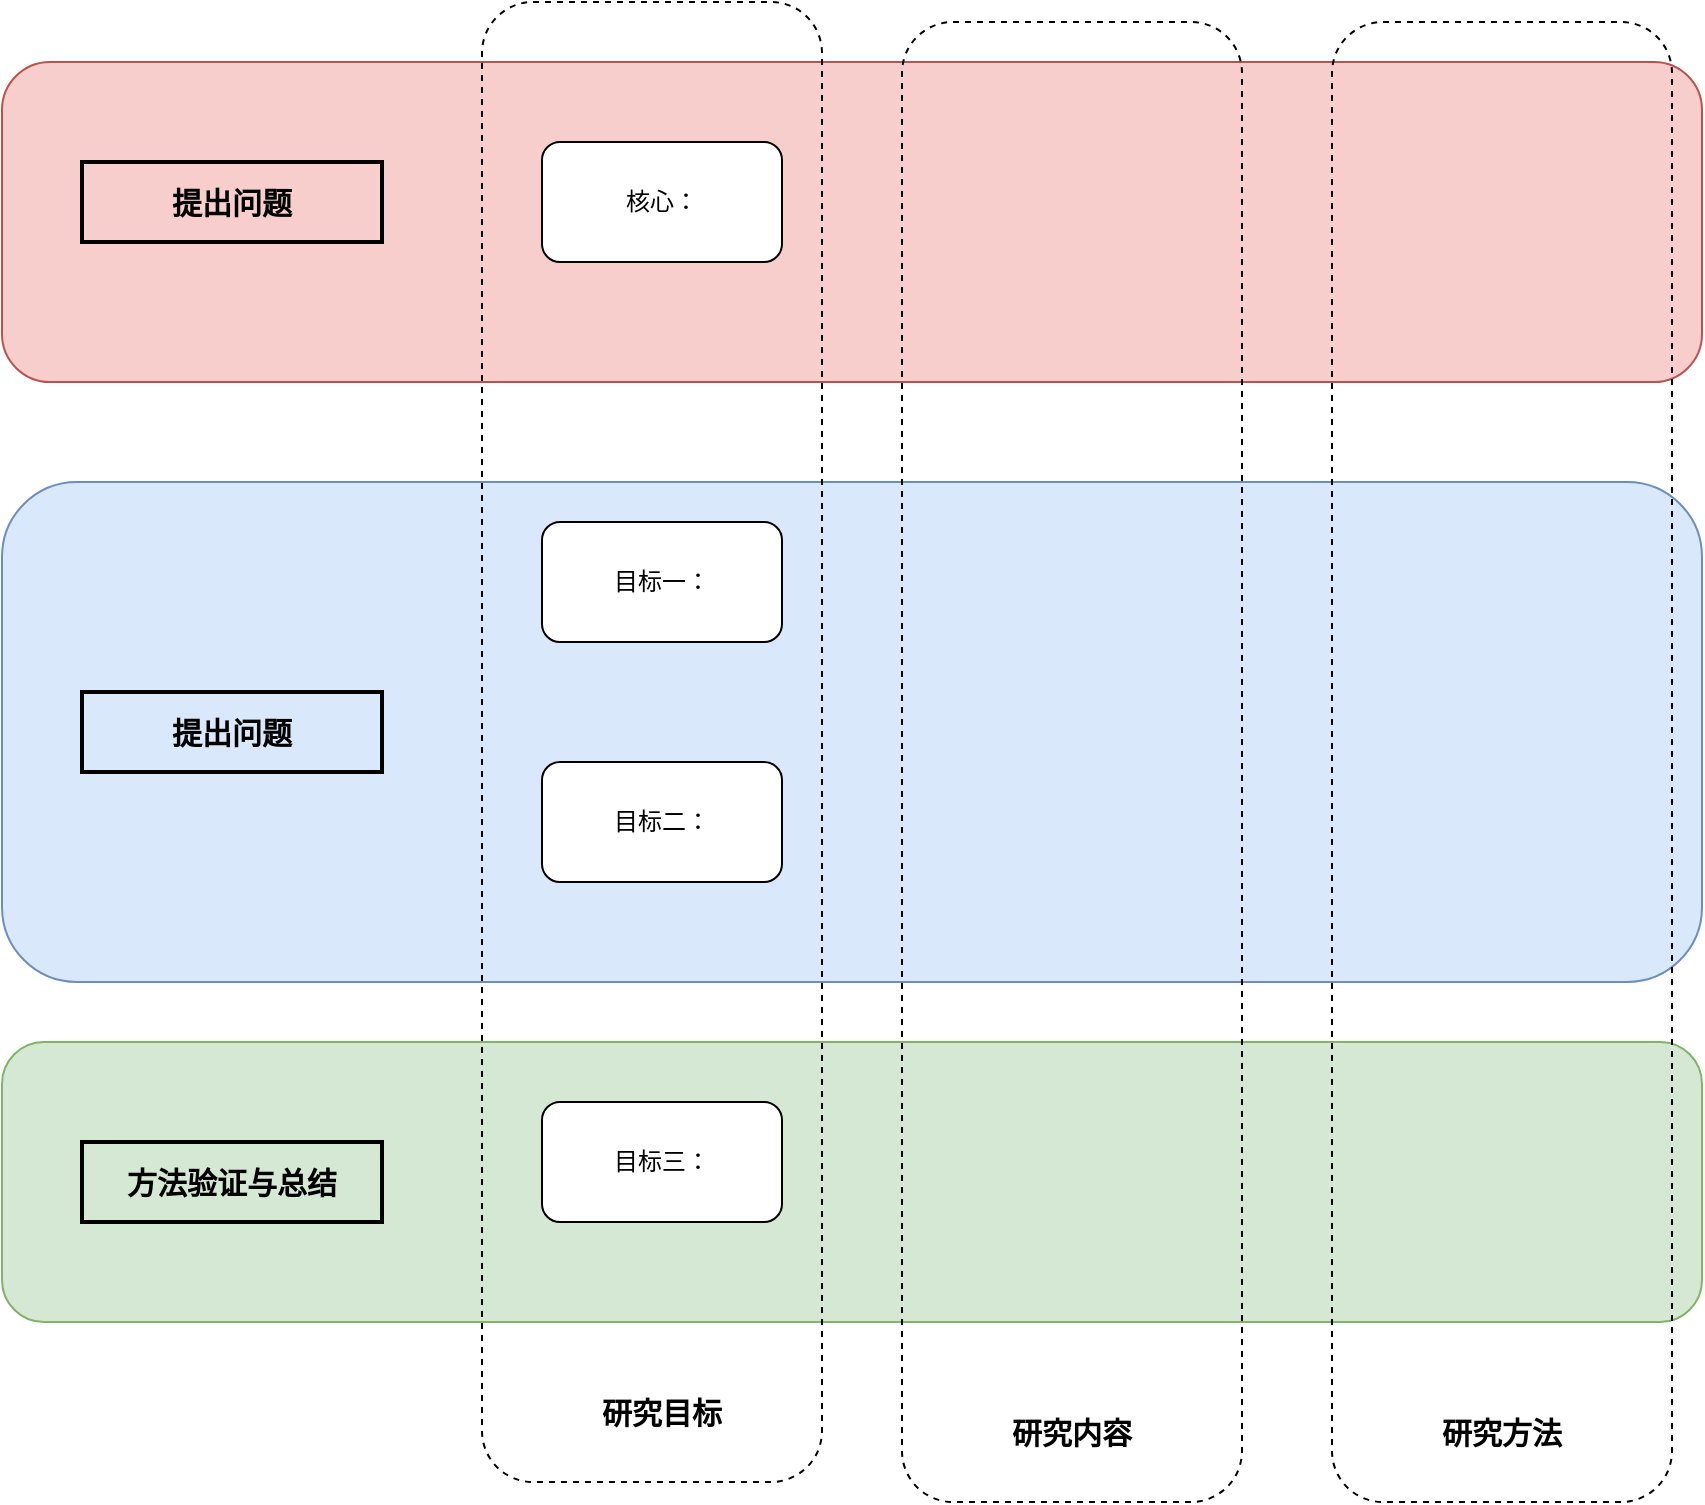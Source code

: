 <mxfile version="22.1.21" type="github">
  <diagram id="6I0OCvxSQrVGMHxT2VVA" name="Page-1">
    <mxGraphModel dx="1562" dy="861" grid="1" gridSize="10" guides="1" tooltips="1" connect="1" arrows="1" fold="1" page="1" pageScale="1" pageWidth="850" pageHeight="1100" math="0" shadow="0">
      <root>
        <mxCell id="0" />
        <mxCell id="1" parent="0" />
        <mxCell id="VlUCXaoxYk9hjqGgWemj-1" value="" style="rounded=1;whiteSpace=wrap;html=1;fillColor=#f8cecc;strokeColor=#b85450;" vertex="1" parent="1">
          <mxGeometry x="430" y="140" width="850" height="160" as="geometry" />
        </mxCell>
        <mxCell id="VlUCXaoxYk9hjqGgWemj-2" value="" style="rounded=1;whiteSpace=wrap;html=1;fillColor=#dae8fc;strokeColor=#6c8ebf;" vertex="1" parent="1">
          <mxGeometry x="430" y="350" width="850" height="250" as="geometry" />
        </mxCell>
        <mxCell id="VlUCXaoxYk9hjqGgWemj-3" value="" style="rounded=1;whiteSpace=wrap;html=1;fillColor=#d5e8d4;strokeColor=#82b366;" vertex="1" parent="1">
          <mxGeometry x="430" y="630" width="850" height="140" as="geometry" />
        </mxCell>
        <mxCell id="VlUCXaoxYk9hjqGgWemj-12" value="&lt;b&gt;&lt;font style=&quot;font-size: 15px;&quot;&gt;提出问题&lt;/font&gt;&lt;/b&gt;" style="rounded=0;whiteSpace=wrap;html=1;fillColor=none;strokeWidth=2;" vertex="1" parent="1">
          <mxGeometry x="470" y="190" width="150" height="40" as="geometry" />
        </mxCell>
        <mxCell id="VlUCXaoxYk9hjqGgWemj-13" value="&lt;b&gt;&lt;font style=&quot;font-size: 15px;&quot;&gt;提出问题&lt;/font&gt;&lt;/b&gt;" style="rounded=0;whiteSpace=wrap;html=1;fillColor=none;strokeWidth=2;" vertex="1" parent="1">
          <mxGeometry x="470" y="455" width="150" height="40" as="geometry" />
        </mxCell>
        <mxCell id="VlUCXaoxYk9hjqGgWemj-14" value="&lt;b&gt;&lt;font style=&quot;font-size: 15px;&quot;&gt;方法验证与总结&lt;/font&gt;&lt;/b&gt;" style="rounded=0;whiteSpace=wrap;html=1;fillColor=none;strokeWidth=2;" vertex="1" parent="1">
          <mxGeometry x="470" y="680" width="150" height="40" as="geometry" />
        </mxCell>
        <mxCell id="VlUCXaoxYk9hjqGgWemj-15" value="核心：" style="rounded=1;whiteSpace=wrap;html=1;" vertex="1" parent="1">
          <mxGeometry x="700" y="180" width="120" height="60" as="geometry" />
        </mxCell>
        <mxCell id="VlUCXaoxYk9hjqGgWemj-16" value="目标一：" style="rounded=1;whiteSpace=wrap;html=1;" vertex="1" parent="1">
          <mxGeometry x="700" y="370" width="120" height="60" as="geometry" />
        </mxCell>
        <mxCell id="VlUCXaoxYk9hjqGgWemj-17" value="目标二：" style="rounded=1;whiteSpace=wrap;html=1;" vertex="1" parent="1">
          <mxGeometry x="700" y="490" width="120" height="60" as="geometry" />
        </mxCell>
        <mxCell id="VlUCXaoxYk9hjqGgWemj-18" value="目标三：" style="rounded=1;whiteSpace=wrap;html=1;" vertex="1" parent="1">
          <mxGeometry x="700" y="660" width="120" height="60" as="geometry" />
        </mxCell>
        <mxCell id="VlUCXaoxYk9hjqGgWemj-19" value="" style="rounded=1;whiteSpace=wrap;html=1;fillColor=none;dashed=1;" vertex="1" parent="1">
          <mxGeometry x="670" y="110" width="170" height="740" as="geometry" />
        </mxCell>
        <mxCell id="VlUCXaoxYk9hjqGgWemj-20" value="&lt;b&gt;&lt;font style=&quot;font-size: 15px;&quot;&gt;研究目标&lt;/font&gt;&lt;/b&gt;" style="text;html=1;strokeColor=none;fillColor=none;align=center;verticalAlign=middle;whiteSpace=wrap;rounded=0;" vertex="1" parent="1">
          <mxGeometry x="710" y="800" width="100" height="30" as="geometry" />
        </mxCell>
        <mxCell id="VlUCXaoxYk9hjqGgWemj-22" value="" style="rounded=1;whiteSpace=wrap;html=1;fillColor=none;dashed=1;" vertex="1" parent="1">
          <mxGeometry x="880" y="120" width="170" height="740" as="geometry" />
        </mxCell>
        <mxCell id="VlUCXaoxYk9hjqGgWemj-21" value="&lt;b&gt;&lt;font style=&quot;font-size: 15px;&quot;&gt;研究内容&lt;/font&gt;&lt;/b&gt;" style="text;html=1;strokeColor=none;fillColor=none;align=center;verticalAlign=middle;whiteSpace=wrap;rounded=0;" vertex="1" parent="1">
          <mxGeometry x="915" y="810" width="100" height="30" as="geometry" />
        </mxCell>
        <mxCell id="VlUCXaoxYk9hjqGgWemj-24" value="" style="rounded=1;whiteSpace=wrap;html=1;fillColor=none;dashed=1;" vertex="1" parent="1">
          <mxGeometry x="1095" y="120" width="170" height="740" as="geometry" />
        </mxCell>
        <mxCell id="VlUCXaoxYk9hjqGgWemj-23" value="&lt;b&gt;&lt;font style=&quot;font-size: 15px;&quot;&gt;研究方法&lt;/font&gt;&lt;/b&gt;" style="text;html=1;strokeColor=none;fillColor=none;align=center;verticalAlign=middle;whiteSpace=wrap;rounded=0;" vertex="1" parent="1">
          <mxGeometry x="1130" y="810" width="100" height="30" as="geometry" />
        </mxCell>
      </root>
    </mxGraphModel>
  </diagram>
</mxfile>
